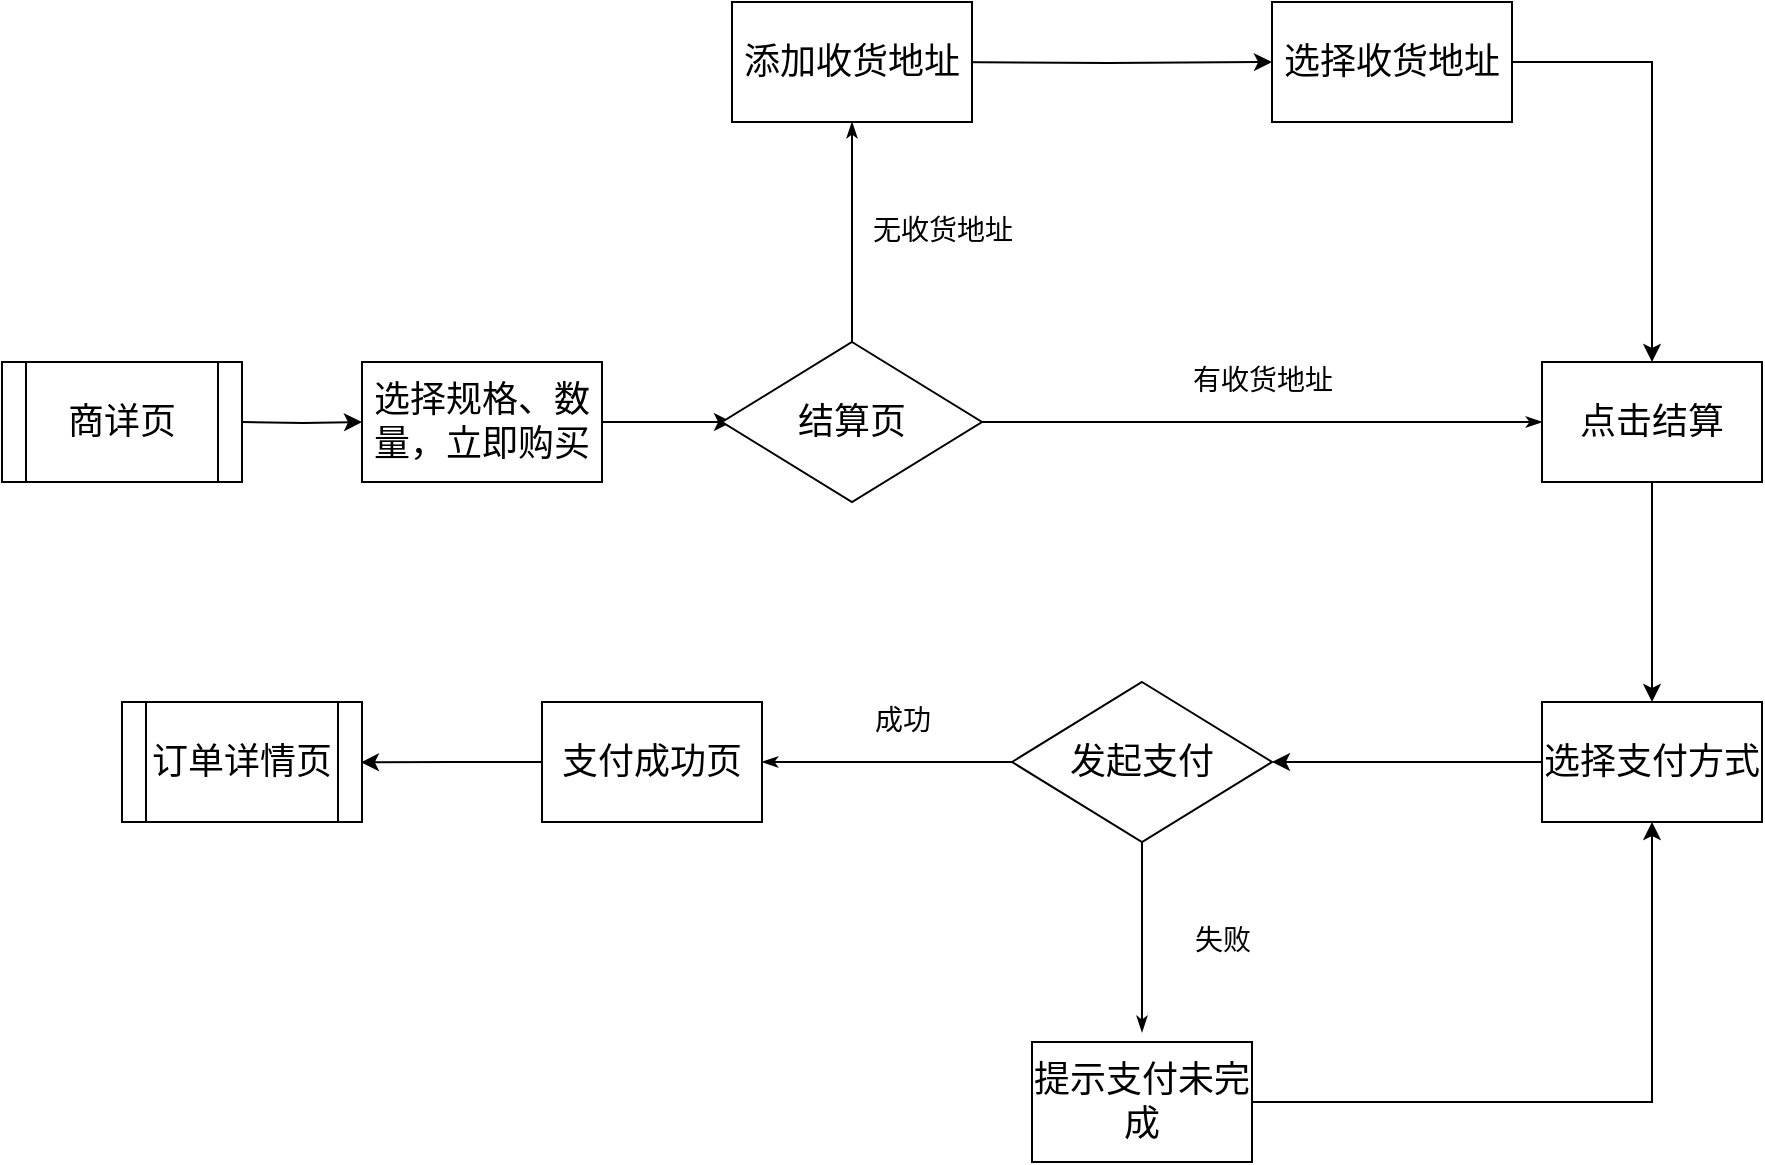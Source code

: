 <mxfile version="12.1.7" type="device" pages="1"><diagram id="vEMli3rzjQwLYeDt8VYY" name="第 1 页"><mxGraphModel dx="1250" dy="667" grid="1" gridSize="10" guides="1" tooltips="1" connect="1" arrows="1" fold="1" page="1" pageScale="1" pageWidth="1169" pageHeight="827" math="0" shadow="0"><root><mxCell id="0"/><mxCell id="1" parent="0"/><mxCell id="0Cx0p5w-5D0l_WY9bpZ4-4" value="&lt;font style=&quot;font-size: 18px&quot;&gt;选择规格、数量，立即购买&lt;br&gt;&lt;/font&gt;" style="rounded=0;whiteSpace=wrap;html=1;" parent="1" vertex="1"><mxGeometry x="290" y="260" width="120" height="60" as="geometry"/></mxCell><mxCell id="0Cx0p5w-5D0l_WY9bpZ4-11" style="edgeStyle=orthogonalEdgeStyle;rounded=0;orthogonalLoop=1;jettySize=auto;html=1;entryX=0;entryY=0.5;entryDx=0;entryDy=0;exitX=1;exitY=0.5;exitDx=0;exitDy=0;" parent="1" target="0Cx0p5w-5D0l_WY9bpZ4-4" edge="1"><mxGeometry relative="1" as="geometry"><mxPoint x="230" y="290" as="sourcePoint"/></mxGeometry></mxCell><mxCell id="0Cx0p5w-5D0l_WY9bpZ4-21" style="edgeStyle=orthogonalEdgeStyle;rounded=0;orthogonalLoop=1;jettySize=auto;html=1;entryX=0;entryY=0.5;entryDx=0;entryDy=0;exitX=1;exitY=0.5;exitDx=0;exitDy=0;" parent="1" source="0Cx0p5w-5D0l_WY9bpZ4-4" edge="1"><mxGeometry relative="1" as="geometry"><mxPoint x="590" y="290" as="sourcePoint"/><mxPoint x="475" y="290" as="targetPoint"/></mxGeometry></mxCell><mxCell id="0Cx0p5w-5D0l_WY9bpZ4-20" value="&lt;font style=&quot;font-size: 18px&quot;&gt;结算页&lt;/font&gt;" style="rhombus;whiteSpace=wrap;html=1;" parent="1" vertex="1"><mxGeometry x="470" y="250" width="130" height="80" as="geometry"/></mxCell><mxCell id="bIC6Cxhrbq3Tdg1RI3nT-11" style="edgeStyle=orthogonalEdgeStyle;rounded=0;orthogonalLoop=1;jettySize=auto;html=1;entryX=0.5;entryY=0;entryDx=0;entryDy=0;" parent="1" source="0Cx0p5w-5D0l_WY9bpZ4-33" target="bIC6Cxhrbq3Tdg1RI3nT-10" edge="1"><mxGeometry relative="1" as="geometry"/></mxCell><mxCell id="0Cx0p5w-5D0l_WY9bpZ4-33" value="&lt;font style=&quot;font-size: 18px&quot;&gt;点击结算&lt;br&gt;&lt;/font&gt;" style="rounded=0;whiteSpace=wrap;html=1;" parent="1" vertex="1"><mxGeometry x="880" y="260" width="110" height="60" as="geometry"/></mxCell><mxCell id="cY_TmkAwRXpQUrNs9voK-1" value="&lt;font style=&quot;font-size: 14px&quot;&gt;有收货地址&lt;br&gt;&lt;/font&gt;" style="edgeStyle=orthogonalEdgeStyle;rounded=0;html=1;labelBackgroundColor=none;startArrow=none;startFill=0;startSize=5;endArrow=classicThin;endFill=1;endSize=5;jettySize=auto;orthogonalLoop=1;strokeColor=#000000;strokeWidth=1;fontFamily=Verdana;fontSize=8;fontColor=#000000;entryX=0;entryY=0.5;entryDx=0;entryDy=0;exitX=1;exitY=0.5;exitDx=0;exitDy=0;" parent="1" source="0Cx0p5w-5D0l_WY9bpZ4-20" target="0Cx0p5w-5D0l_WY9bpZ4-33" edge="1"><mxGeometry y="20" relative="1" as="geometry"><mxPoint as="offset"/><mxPoint x="640" y="396.5" as="sourcePoint"/><mxPoint x="655.034" y="310" as="targetPoint"/></mxGeometry></mxCell><mxCell id="bIC6Cxhrbq3Tdg1RI3nT-1" value="&lt;font style=&quot;font-size: 14px&quot;&gt;无收货地址&lt;br&gt;&lt;/font&gt;" style="edgeStyle=orthogonalEdgeStyle;rounded=0;html=1;labelBackgroundColor=none;startArrow=none;startFill=0;startSize=5;endArrow=classicThin;endFill=1;endSize=5;jettySize=auto;orthogonalLoop=1;strokeColor=#000000;strokeWidth=1;fontFamily=Verdana;fontSize=8;fontColor=#000000;exitX=0.5;exitY=0;exitDx=0;exitDy=0;entryX=0.5;entryY=1;entryDx=0;entryDy=0;" parent="1" source="0Cx0p5w-5D0l_WY9bpZ4-20" target="bIC6Cxhrbq3Tdg1RI3nT-2" edge="1"><mxGeometry y="-45" relative="1" as="geometry"><mxPoint as="offset"/><mxPoint x="535" y="190" as="sourcePoint"/><mxPoint x="535" y="130" as="targetPoint"/></mxGeometry></mxCell><mxCell id="bIC6Cxhrbq3Tdg1RI3nT-4" style="edgeStyle=orthogonalEdgeStyle;rounded=0;orthogonalLoop=1;jettySize=auto;html=1;entryX=0;entryY=0.5;entryDx=0;entryDy=0;" parent="1" target="bIC6Cxhrbq3Tdg1RI3nT-8" edge="1"><mxGeometry relative="1" as="geometry"><mxPoint x="580" y="110" as="sourcePoint"/><mxPoint x="650" y="110" as="targetPoint"/></mxGeometry></mxCell><mxCell id="bIC6Cxhrbq3Tdg1RI3nT-2" value="&lt;font style=&quot;font-size: 18px&quot;&gt;添加收货地址&lt;br&gt;&lt;/font&gt;" style="rounded=0;whiteSpace=wrap;html=1;" parent="1" vertex="1"><mxGeometry x="475" y="80" width="120" height="60" as="geometry"/></mxCell><mxCell id="bIC6Cxhrbq3Tdg1RI3nT-14" style="edgeStyle=orthogonalEdgeStyle;rounded=0;orthogonalLoop=1;jettySize=auto;html=1;entryX=0.5;entryY=0;entryDx=0;entryDy=0;exitX=1;exitY=0.5;exitDx=0;exitDy=0;" parent="1" source="bIC6Cxhrbq3Tdg1RI3nT-8" target="0Cx0p5w-5D0l_WY9bpZ4-33" edge="1"><mxGeometry relative="1" as="geometry"/></mxCell><mxCell id="bIC6Cxhrbq3Tdg1RI3nT-8" value="&lt;font style=&quot;font-size: 18px&quot;&gt;选择收货地址&lt;br&gt;&lt;/font&gt;" style="rounded=0;whiteSpace=wrap;html=1;" parent="1" vertex="1"><mxGeometry x="745" y="80" width="120" height="60" as="geometry"/></mxCell><mxCell id="bIC6Cxhrbq3Tdg1RI3nT-16" style="edgeStyle=orthogonalEdgeStyle;rounded=0;orthogonalLoop=1;jettySize=auto;html=1;entryX=1;entryY=0.5;entryDx=0;entryDy=0;" parent="1" source="bIC6Cxhrbq3Tdg1RI3nT-10" target="bIC6Cxhrbq3Tdg1RI3nT-17" edge="1"><mxGeometry relative="1" as="geometry"><mxPoint x="780.059" y="460.176" as="targetPoint"/></mxGeometry></mxCell><mxCell id="bIC6Cxhrbq3Tdg1RI3nT-10" value="&lt;font style=&quot;font-size: 18px&quot;&gt;选择支付方式&lt;br&gt;&lt;/font&gt;" style="rounded=0;whiteSpace=wrap;html=1;" parent="1" vertex="1"><mxGeometry x="880" y="430" width="110" height="60" as="geometry"/></mxCell><mxCell id="bIC6Cxhrbq3Tdg1RI3nT-17" value="&lt;span style=&quot;font-size: 18px&quot;&gt;发起支付&lt;/span&gt;" style="rhombus;whiteSpace=wrap;html=1;" parent="1" vertex="1"><mxGeometry x="615" y="420" width="130" height="80" as="geometry"/></mxCell><mxCell id="bIC6Cxhrbq3Tdg1RI3nT-18" value="&lt;font style=&quot;font-size: 14px&quot;&gt;失败&lt;br&gt;&lt;/font&gt;" style="edgeStyle=orthogonalEdgeStyle;rounded=0;html=1;labelBackgroundColor=none;startArrow=none;startFill=0;startSize=5;endArrow=classicThin;endFill=1;endSize=5;jettySize=auto;orthogonalLoop=1;strokeColor=#000000;strokeWidth=1;fontFamily=Verdana;fontSize=8;fontColor=#000000;exitX=0.5;exitY=1;exitDx=0;exitDy=0;" parent="1" source="bIC6Cxhrbq3Tdg1RI3nT-17" edge="1"><mxGeometry x="0.053" y="40" relative="1" as="geometry"><mxPoint as="offset"/><mxPoint x="545.353" y="259.588" as="sourcePoint"/><mxPoint x="680" y="595" as="targetPoint"/></mxGeometry></mxCell><mxCell id="bIC6Cxhrbq3Tdg1RI3nT-20" style="edgeStyle=orthogonalEdgeStyle;rounded=0;orthogonalLoop=1;jettySize=auto;html=1;entryX=0.5;entryY=1;entryDx=0;entryDy=0;" parent="1" source="bIC6Cxhrbq3Tdg1RI3nT-19" target="bIC6Cxhrbq3Tdg1RI3nT-10" edge="1"><mxGeometry relative="1" as="geometry"/></mxCell><mxCell id="bIC6Cxhrbq3Tdg1RI3nT-19" value="&lt;font style=&quot;font-size: 18px&quot;&gt;提示支付未完成&lt;br&gt;&lt;/font&gt;" style="rounded=0;whiteSpace=wrap;html=1;" parent="1" vertex="1"><mxGeometry x="625" y="600" width="110" height="60" as="geometry"/></mxCell><mxCell id="bIC6Cxhrbq3Tdg1RI3nT-21" value="&lt;font style=&quot;font-size: 14px&quot;&gt;成功&lt;br&gt;&lt;/font&gt;" style="edgeStyle=orthogonalEdgeStyle;rounded=0;html=1;labelBackgroundColor=none;startArrow=none;startFill=0;startSize=5;endArrow=classicThin;endFill=1;endSize=5;jettySize=auto;orthogonalLoop=1;strokeColor=#000000;strokeWidth=1;fontFamily=Verdana;fontSize=8;fontColor=#000000;exitX=0;exitY=0.5;exitDx=0;exitDy=0;" parent="1" source="bIC6Cxhrbq3Tdg1RI3nT-17" edge="1"><mxGeometry x="-0.12" y="-20" relative="1" as="geometry"><mxPoint as="offset"/><mxPoint x="690" y="510" as="sourcePoint"/><mxPoint x="490" y="460" as="targetPoint"/></mxGeometry></mxCell><mxCell id="bIC6Cxhrbq3Tdg1RI3nT-25" style="edgeStyle=orthogonalEdgeStyle;rounded=0;orthogonalLoop=1;jettySize=auto;html=1;entryX=1;entryY=0.5;entryDx=0;entryDy=0;" parent="1" source="bIC6Cxhrbq3Tdg1RI3nT-23" edge="1"><mxGeometry relative="1" as="geometry"><mxPoint x="289.471" y="460.176" as="targetPoint"/></mxGeometry></mxCell><mxCell id="bIC6Cxhrbq3Tdg1RI3nT-23" value="&lt;font style=&quot;font-size: 18px&quot;&gt;支付成功页&lt;br&gt;&lt;/font&gt;" style="rounded=0;whiteSpace=wrap;html=1;" parent="1" vertex="1"><mxGeometry x="380" y="430" width="110" height="60" as="geometry"/></mxCell><mxCell id="QEmqo5B5eMTyUHiIvUXH-1" value="&lt;span style=&quot;font-size: 18px ; white-space: normal&quot;&gt;商详页&lt;/span&gt;" style="shape=process;whiteSpace=wrap;html=1;backgroundOutline=1;" vertex="1" parent="1"><mxGeometry x="110" y="260" width="120" height="60" as="geometry"/></mxCell><mxCell id="QEmqo5B5eMTyUHiIvUXH-2" value="&lt;span style=&quot;font-size: 18px&quot;&gt;订单详情页&lt;/span&gt;" style="shape=process;whiteSpace=wrap;html=1;backgroundOutline=1;" vertex="1" parent="1"><mxGeometry x="170" y="430" width="120" height="60" as="geometry"/></mxCell></root></mxGraphModel></diagram></mxfile>